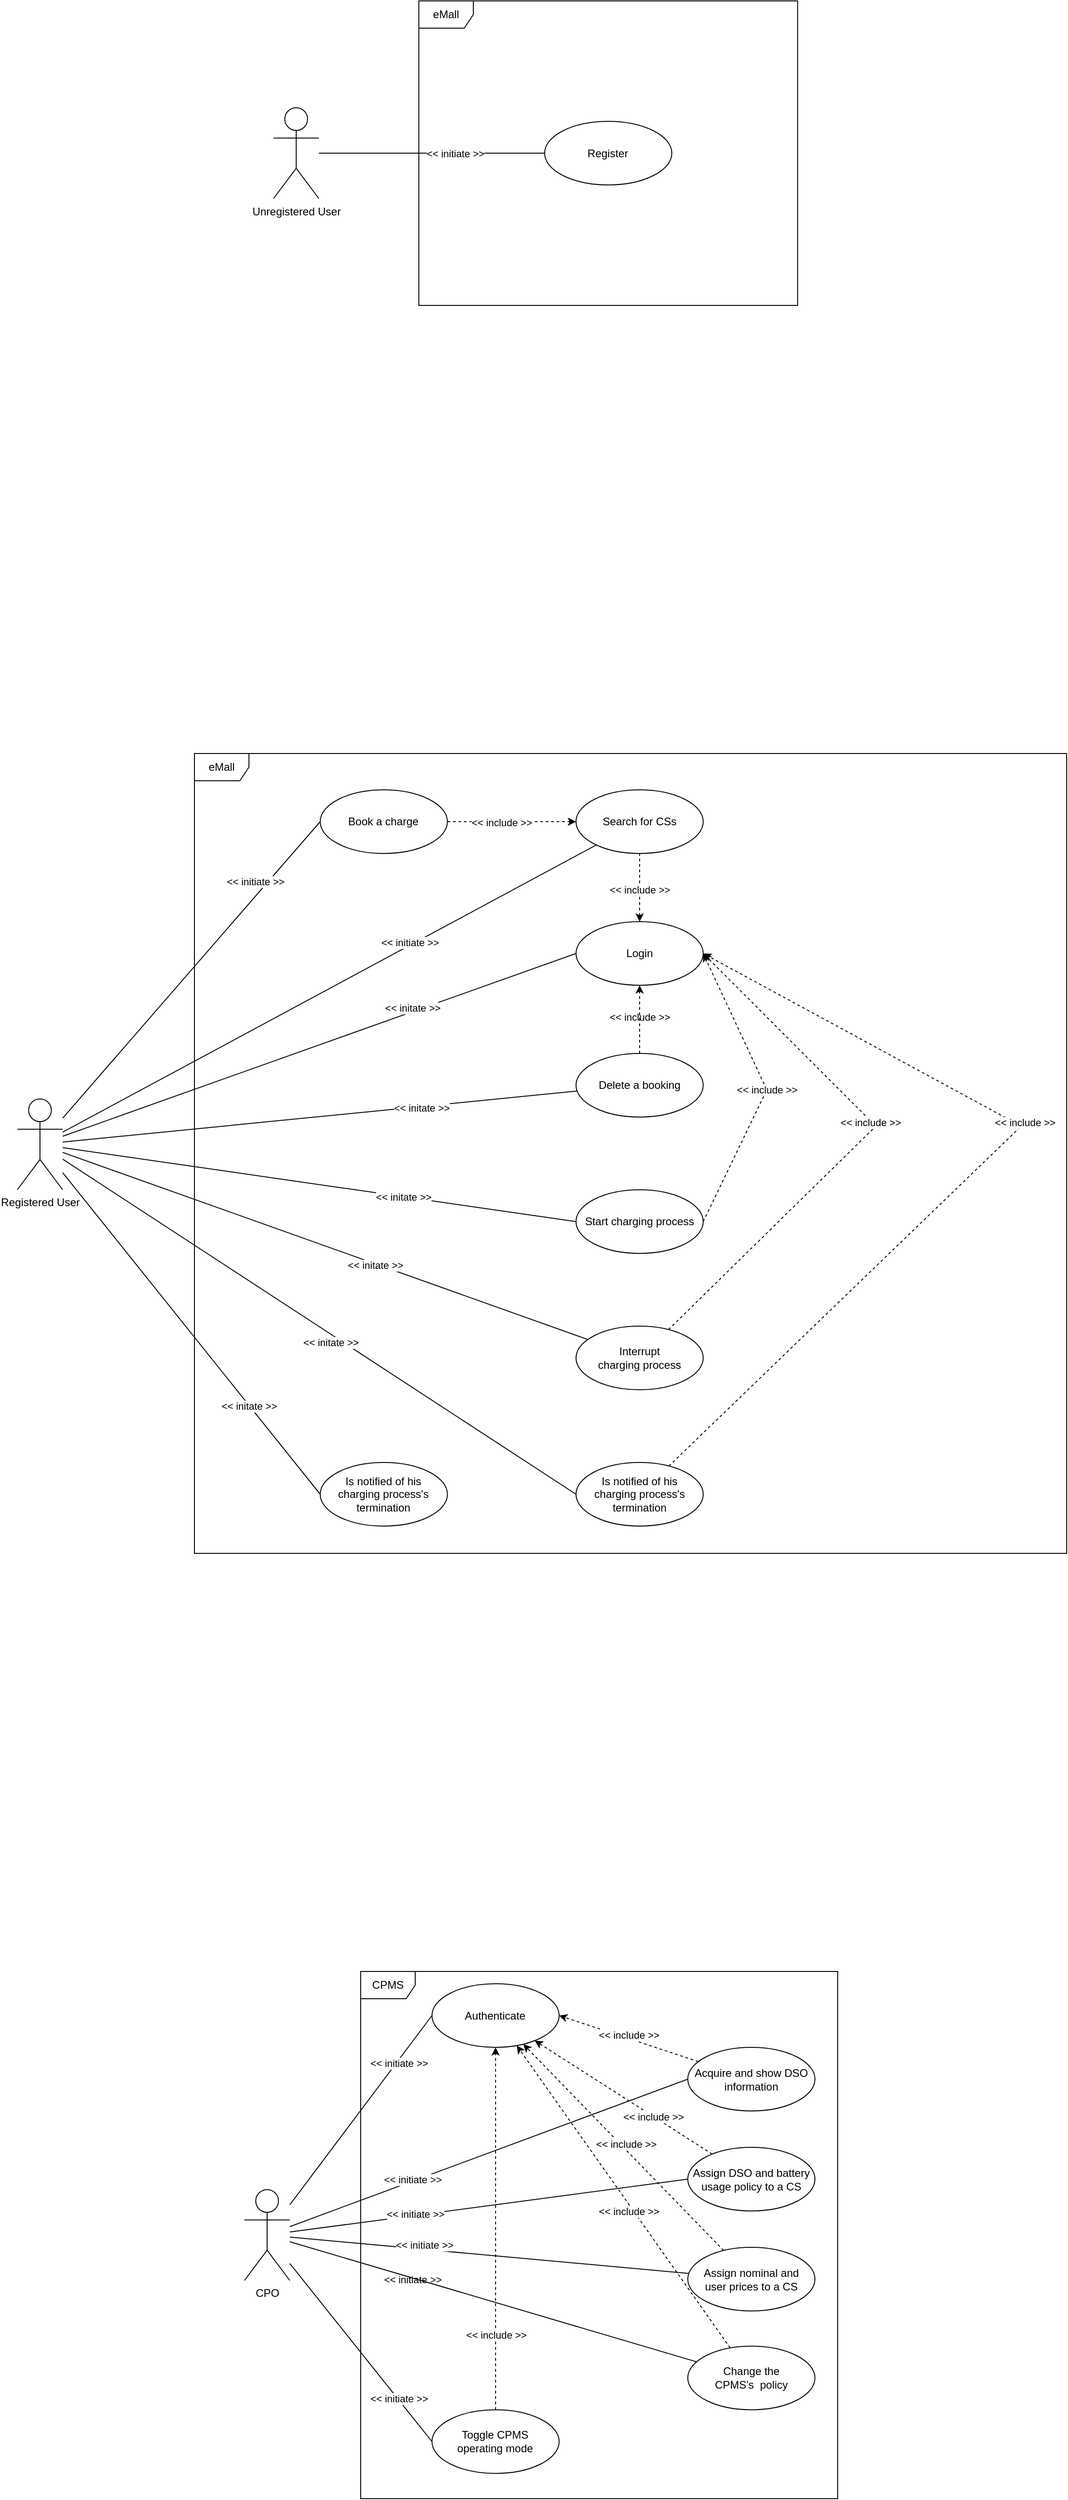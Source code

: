 <mxfile version="20.6.0" type="device"><diagram id="VmkJ4ec9ErnD-Jqvrn5z" name="Pagina-1"><mxGraphModel dx="1173" dy="583" grid="1" gridSize="10" guides="1" tooltips="1" connect="1" arrows="1" fold="1" page="1" pageScale="1" pageWidth="1200" pageHeight="1100" math="0" shadow="0"><root><mxCell id="0"/><mxCell id="1" parent="0"/><mxCell id="TpdDOl2EQPHDTydbIzFz-64" value="CPMS" style="shape=umlFrame;whiteSpace=wrap;html=1;" parent="1" vertex="1"><mxGeometry x="408" y="2550" width="525" height="580" as="geometry"/></mxCell><mxCell id="TpdDOl2EQPHDTydbIzFz-1" value="eMall" style="shape=umlFrame;whiteSpace=wrap;html=1;" parent="1" vertex="1"><mxGeometry x="472" y="382" width="416.89" height="335" as="geometry"/></mxCell><mxCell id="TpdDOl2EQPHDTydbIzFz-6" style="rounded=0;orthogonalLoop=1;jettySize=auto;html=1;endArrow=none;endFill=0;" parent="1" source="TpdDOl2EQPHDTydbIzFz-2" target="TpdDOl2EQPHDTydbIzFz-4" edge="1"><mxGeometry relative="1" as="geometry"/></mxCell><mxCell id="TpdDOl2EQPHDTydbIzFz-7" value="&amp;lt;&amp;lt; initiate &amp;gt;&amp;gt;" style="edgeLabel;html=1;align=center;verticalAlign=middle;resizable=0;points=[];" parent="TpdDOl2EQPHDTydbIzFz-6" vertex="1" connectable="0"><mxGeometry x="0.106" relative="1" as="geometry"><mxPoint x="12" as="offset"/></mxGeometry></mxCell><mxCell id="TpdDOl2EQPHDTydbIzFz-2" value="Unregistered User" style="shape=umlActor;verticalLabelPosition=bottom;verticalAlign=top;html=1;" parent="1" vertex="1"><mxGeometry x="312" y="499.5" width="50" height="100" as="geometry"/></mxCell><mxCell id="TpdDOl2EQPHDTydbIzFz-4" value="Register" style="ellipse;whiteSpace=wrap;html=1;" parent="1" vertex="1"><mxGeometry x="610.45" y="514.5" width="140" height="70" as="geometry"/></mxCell><mxCell id="TpdDOl2EQPHDTydbIzFz-8" value="eMall" style="shape=umlFrame;whiteSpace=wrap;html=1;" parent="1" vertex="1"><mxGeometry x="225" y="1210" width="960" height="880" as="geometry"/></mxCell><mxCell id="TpdDOl2EQPHDTydbIzFz-9" style="rounded=0;orthogonalLoop=1;jettySize=auto;html=1;endArrow=none;endFill=0;" parent="1" source="TpdDOl2EQPHDTydbIzFz-11" target="TpdDOl2EQPHDTydbIzFz-12" edge="1"><mxGeometry relative="1" as="geometry"/></mxCell><mxCell id="TpdDOl2EQPHDTydbIzFz-10" value="&amp;lt;&amp;lt; initiate &amp;gt;&amp;gt;" style="edgeLabel;html=1;align=center;verticalAlign=middle;resizable=0;points=[];" parent="TpdDOl2EQPHDTydbIzFz-9" vertex="1" connectable="0"><mxGeometry x="0.106" relative="1" as="geometry"><mxPoint x="57" y="-34" as="offset"/></mxGeometry></mxCell><mxCell id="TpdDOl2EQPHDTydbIzFz-23" style="edgeStyle=none;rounded=0;orthogonalLoop=1;jettySize=auto;html=1;entryX=0;entryY=0.5;entryDx=0;entryDy=0;endArrow=none;endFill=0;" parent="1" source="TpdDOl2EQPHDTydbIzFz-11" target="TpdDOl2EQPHDTydbIzFz-13" edge="1"><mxGeometry relative="1" as="geometry"/></mxCell><mxCell id="TpdDOl2EQPHDTydbIzFz-24" value="&amp;lt;&amp;lt; initiate &amp;gt;&amp;gt;" style="edgeLabel;html=1;align=center;verticalAlign=middle;resizable=0;points=[];" parent="TpdDOl2EQPHDTydbIzFz-23" vertex="1" connectable="0"><mxGeometry x="0.129" relative="1" as="geometry"><mxPoint x="52" y="-76" as="offset"/></mxGeometry></mxCell><mxCell id="TpdDOl2EQPHDTydbIzFz-26" style="edgeStyle=none;rounded=0;orthogonalLoop=1;jettySize=auto;html=1;entryX=0;entryY=0.5;entryDx=0;entryDy=0;startArrow=none;startFill=0;endArrow=none;endFill=0;" parent="1" source="TpdDOl2EQPHDTydbIzFz-11" target="TpdDOl2EQPHDTydbIzFz-25" edge="1"><mxGeometry relative="1" as="geometry"/></mxCell><mxCell id="TpdDOl2EQPHDTydbIzFz-35" style="edgeStyle=none;rounded=0;orthogonalLoop=1;jettySize=auto;html=1;entryX=0.019;entryY=0.589;entryDx=0;entryDy=0;entryPerimeter=0;startArrow=none;startFill=0;endArrow=none;endFill=0;" parent="1" source="TpdDOl2EQPHDTydbIzFz-11" target="TpdDOl2EQPHDTydbIzFz-34" edge="1"><mxGeometry relative="1" as="geometry"/></mxCell><mxCell id="TpdDOl2EQPHDTydbIzFz-40" style="edgeStyle=none;rounded=0;orthogonalLoop=1;jettySize=auto;html=1;entryX=0;entryY=0.5;entryDx=0;entryDy=0;startArrow=none;startFill=0;endArrow=none;endFill=0;" parent="1" source="TpdDOl2EQPHDTydbIzFz-11" target="TpdDOl2EQPHDTydbIzFz-39" edge="1"><mxGeometry relative="1" as="geometry"/></mxCell><mxCell id="TpdDOl2EQPHDTydbIzFz-51" style="edgeStyle=none;rounded=0;orthogonalLoop=1;jettySize=auto;html=1;entryX=0;entryY=0.5;entryDx=0;entryDy=0;startArrow=none;startFill=0;endArrow=none;endFill=0;" parent="1" source="TpdDOl2EQPHDTydbIzFz-11" target="TpdDOl2EQPHDTydbIzFz-50" edge="1"><mxGeometry relative="1" as="geometry"/></mxCell><mxCell id="TpdDOl2EQPHDTydbIzFz-57" style="edgeStyle=none;rounded=0;orthogonalLoop=1;jettySize=auto;html=1;entryX=0;entryY=0.5;entryDx=0;entryDy=0;startArrow=none;startFill=0;endArrow=none;endFill=0;" parent="1" source="TpdDOl2EQPHDTydbIzFz-11" target="TpdDOl2EQPHDTydbIzFz-56" edge="1"><mxGeometry relative="1" as="geometry"/></mxCell><mxCell id="TpdDOl2EQPHDTydbIzFz-11" value="Registered User" style="shape=umlActor;verticalLabelPosition=bottom;verticalAlign=top;html=1;" parent="1" vertex="1"><mxGeometry x="30" y="1590" width="50" height="100" as="geometry"/></mxCell><mxCell id="TpdDOl2EQPHDTydbIzFz-21" style="rounded=0;orthogonalLoop=1;jettySize=auto;html=1;endArrow=none;endFill=0;startArrow=classic;startFill=1;dashed=1;" parent="1" source="TpdDOl2EQPHDTydbIzFz-12" target="TpdDOl2EQPHDTydbIzFz-13" edge="1"><mxGeometry relative="1" as="geometry"/></mxCell><mxCell id="TpdDOl2EQPHDTydbIzFz-22" value="&amp;lt;&amp;lt; include &amp;gt;&amp;gt;" style="edgeLabel;html=1;align=center;verticalAlign=middle;resizable=0;points=[];" parent="TpdDOl2EQPHDTydbIzFz-21" vertex="1" connectable="0"><mxGeometry x="0.161" y="1" relative="1" as="geometry"><mxPoint as="offset"/></mxGeometry></mxCell><mxCell id="TpdDOl2EQPHDTydbIzFz-12" value="Search for CSs" style="ellipse;whiteSpace=wrap;html=1;" parent="1" vertex="1"><mxGeometry x="645" y="1250" width="140" height="70" as="geometry"/></mxCell><mxCell id="TpdDOl2EQPHDTydbIzFz-13" value="Book a charge" style="ellipse;whiteSpace=wrap;html=1;" parent="1" vertex="1"><mxGeometry x="363.45" y="1250" width="140" height="70" as="geometry"/></mxCell><mxCell id="TpdDOl2EQPHDTydbIzFz-28" style="edgeStyle=none;rounded=0;orthogonalLoop=1;jettySize=auto;html=1;dashed=1;startArrow=classic;startFill=1;endArrow=none;endFill=0;" parent="1" source="TpdDOl2EQPHDTydbIzFz-25" target="TpdDOl2EQPHDTydbIzFz-12" edge="1"><mxGeometry relative="1" as="geometry"/></mxCell><mxCell id="TpdDOl2EQPHDTydbIzFz-25" value="Login" style="ellipse;whiteSpace=wrap;html=1;" parent="1" vertex="1"><mxGeometry x="645" y="1395" width="140" height="70" as="geometry"/></mxCell><mxCell id="TpdDOl2EQPHDTydbIzFz-31" value="&amp;lt;&amp;lt; include &amp;gt;&amp;gt;" style="edgeLabel;html=1;align=center;verticalAlign=middle;resizable=0;points=[];" parent="1" vertex="1" connectable="0"><mxGeometry x="715" y="1500.003" as="geometry"/></mxCell><mxCell id="TpdDOl2EQPHDTydbIzFz-36" style="edgeStyle=none;rounded=0;orthogonalLoop=1;jettySize=auto;html=1;startArrow=none;startFill=0;endArrow=classic;endFill=1;dashed=1;" parent="1" source="TpdDOl2EQPHDTydbIzFz-34" target="TpdDOl2EQPHDTydbIzFz-25" edge="1"><mxGeometry relative="1" as="geometry"/></mxCell><mxCell id="TpdDOl2EQPHDTydbIzFz-34" value="Delete a booking" style="ellipse;whiteSpace=wrap;html=1;" parent="1" vertex="1"><mxGeometry x="645" y="1540" width="140" height="70" as="geometry"/></mxCell><mxCell id="TpdDOl2EQPHDTydbIzFz-37" value="&amp;lt;&amp;lt; include &amp;gt;&amp;gt;" style="edgeLabel;html=1;align=center;verticalAlign=middle;resizable=0;points=[];" parent="1" vertex="1" connectable="0"><mxGeometry x="715" y="1360.003" as="geometry"/></mxCell><mxCell id="TpdDOl2EQPHDTydbIzFz-38" value="&amp;lt;&amp;lt; initate &amp;gt;&amp;gt;" style="edgeLabel;html=1;align=center;verticalAlign=middle;resizable=0;points=[];" parent="1" vertex="1" connectable="0"><mxGeometry x="475.0" y="1600.002" as="geometry"/></mxCell><mxCell id="TpdDOl2EQPHDTydbIzFz-41" style="edgeStyle=none;rounded=0;orthogonalLoop=1;jettySize=auto;html=1;entryX=1;entryY=0.5;entryDx=0;entryDy=0;dashed=1;startArrow=none;startFill=0;endArrow=classic;endFill=1;exitX=1;exitY=0.5;exitDx=0;exitDy=0;" parent="1" source="TpdDOl2EQPHDTydbIzFz-39" target="TpdDOl2EQPHDTydbIzFz-25" edge="1"><mxGeometry relative="1" as="geometry"><Array as="points"><mxPoint x="855" y="1580"/></Array></mxGeometry></mxCell><mxCell id="TpdDOl2EQPHDTydbIzFz-39" value="Start charging process" style="ellipse;whiteSpace=wrap;html=1;" parent="1" vertex="1"><mxGeometry x="645" y="1690" width="140" height="70" as="geometry"/></mxCell><mxCell id="TpdDOl2EQPHDTydbIzFz-42" value="&amp;lt;&amp;lt; initate &amp;gt;&amp;gt;" style="edgeLabel;html=1;align=center;verticalAlign=middle;resizable=0;points=[];" parent="1" vertex="1" connectable="0"><mxGeometry x="465.0" y="1490.002" as="geometry"/></mxCell><mxCell id="TpdDOl2EQPHDTydbIzFz-44" value="&amp;lt;&amp;lt; include &amp;gt;&amp;gt;" style="edgeLabel;html=1;align=center;verticalAlign=middle;resizable=0;points=[];" parent="1" vertex="1" connectable="0"><mxGeometry x="855" y="1580.003" as="geometry"/></mxCell><mxCell id="TpdDOl2EQPHDTydbIzFz-46" style="edgeStyle=none;rounded=0;orthogonalLoop=1;jettySize=auto;html=1;startArrow=none;startFill=0;endArrow=none;endFill=0;" parent="1" source="TpdDOl2EQPHDTydbIzFz-45" target="TpdDOl2EQPHDTydbIzFz-11" edge="1"><mxGeometry relative="1" as="geometry"/></mxCell><mxCell id="TpdDOl2EQPHDTydbIzFz-48" style="edgeStyle=none;rounded=0;orthogonalLoop=1;jettySize=auto;html=1;entryX=1;entryY=0.5;entryDx=0;entryDy=0;startArrow=none;startFill=0;endArrow=classic;endFill=1;dashed=1;" parent="1" source="TpdDOl2EQPHDTydbIzFz-45" target="TpdDOl2EQPHDTydbIzFz-25" edge="1"><mxGeometry relative="1" as="geometry"><Array as="points"><mxPoint x="975" y="1620"/></Array></mxGeometry></mxCell><mxCell id="TpdDOl2EQPHDTydbIzFz-45" value="&lt;div&gt;Interrupt&lt;/div&gt;&lt;div&gt;charging process&lt;br&gt;&lt;/div&gt;" style="ellipse;whiteSpace=wrap;html=1;" parent="1" vertex="1"><mxGeometry x="645" y="1840" width="140" height="70" as="geometry"/></mxCell><mxCell id="TpdDOl2EQPHDTydbIzFz-47" value="&amp;lt;&amp;lt; initate &amp;gt;&amp;gt;" style="edgeLabel;html=1;align=center;verticalAlign=middle;resizable=0;points=[];" parent="1" vertex="1" connectable="0"><mxGeometry x="465.0" y="1650.002" as="geometry"><mxPoint x="-10" y="48" as="offset"/></mxGeometry></mxCell><mxCell id="TpdDOl2EQPHDTydbIzFz-49" value="&amp;lt;&amp;lt; include &amp;gt;&amp;gt;" style="edgeLabel;html=1;align=center;verticalAlign=middle;resizable=0;points=[];" parent="1" vertex="1" connectable="0"><mxGeometry x="865" y="1590.003" as="geometry"><mxPoint x="104" y="26" as="offset"/></mxGeometry></mxCell><mxCell id="TpdDOl2EQPHDTydbIzFz-53" style="edgeStyle=none;rounded=0;orthogonalLoop=1;jettySize=auto;html=1;entryX=1;entryY=0.5;entryDx=0;entryDy=0;startArrow=none;startFill=0;endArrow=classic;endFill=1;dashed=1;" parent="1" source="TpdDOl2EQPHDTydbIzFz-50" target="TpdDOl2EQPHDTydbIzFz-25" edge="1"><mxGeometry relative="1" as="geometry"><Array as="points"><mxPoint x="1135" y="1620"/></Array></mxGeometry></mxCell><mxCell id="TpdDOl2EQPHDTydbIzFz-50" value="&lt;div&gt;Is notified of his&lt;/div&gt;&lt;div&gt;charging process's&lt;/div&gt;&lt;div&gt;termination&lt;br&gt;&lt;/div&gt;" style="ellipse;whiteSpace=wrap;html=1;" parent="1" vertex="1"><mxGeometry x="645" y="1990" width="140" height="70" as="geometry"/></mxCell><mxCell id="TpdDOl2EQPHDTydbIzFz-54" value="&amp;lt;&amp;lt; include &amp;gt;&amp;gt;" style="edgeLabel;html=1;align=center;verticalAlign=middle;resizable=0;points=[];" parent="1" vertex="1" connectable="0"><mxGeometry x="1035" y="1590.003" as="geometry"><mxPoint x="104" y="26" as="offset"/></mxGeometry></mxCell><mxCell id="TpdDOl2EQPHDTydbIzFz-55" value="&amp;lt;&amp;lt; initate &amp;gt;&amp;gt;" style="edgeLabel;html=1;align=center;verticalAlign=middle;resizable=0;points=[];" parent="1" vertex="1" connectable="0"><mxGeometry x="433.45" y="1725.002" as="geometry"><mxPoint x="-10" y="48" as="offset"/></mxGeometry></mxCell><mxCell id="TpdDOl2EQPHDTydbIzFz-56" value="&lt;div&gt;Is notified of his&lt;/div&gt;&lt;div&gt;charging process's&lt;/div&gt;&lt;div&gt;termination&lt;br&gt;&lt;/div&gt;" style="ellipse;whiteSpace=wrap;html=1;" parent="1" vertex="1"><mxGeometry x="363.45" y="1990" width="140" height="70" as="geometry"/></mxCell><mxCell id="TpdDOl2EQPHDTydbIzFz-58" value="&amp;lt;&amp;lt; initate &amp;gt;&amp;gt;" style="edgeLabel;html=1;align=center;verticalAlign=middle;resizable=0;points=[];" parent="1" vertex="1" connectable="0"><mxGeometry x="385.0" y="1810.002" as="geometry"><mxPoint x="-10" y="48" as="offset"/></mxGeometry></mxCell><mxCell id="TpdDOl2EQPHDTydbIzFz-59" value="&amp;lt;&amp;lt; initate &amp;gt;&amp;gt;" style="edgeLabel;html=1;align=center;verticalAlign=middle;resizable=0;points=[];" parent="1" vertex="1" connectable="0"><mxGeometry x="295.0" y="1880.002" as="geometry"><mxPoint x="-10" y="48" as="offset"/></mxGeometry></mxCell><mxCell id="TpdDOl2EQPHDTydbIzFz-69" style="edgeStyle=none;rounded=0;orthogonalLoop=1;jettySize=auto;html=1;entryX=0;entryY=0.5;entryDx=0;entryDy=0;startArrow=none;startFill=0;endArrow=none;endFill=0;" parent="1" source="TpdDOl2EQPHDTydbIzFz-63" target="TpdDOl2EQPHDTydbIzFz-67" edge="1"><mxGeometry relative="1" as="geometry"/></mxCell><mxCell id="TpdDOl2EQPHDTydbIzFz-82" value="&amp;lt;&amp;lt; initiate &amp;gt;&amp;gt;" style="edgeLabel;html=1;align=center;verticalAlign=middle;resizable=0;points=[];" parent="TpdDOl2EQPHDTydbIzFz-69" vertex="1" connectable="0"><mxGeometry x="-0.158" y="-1" relative="1" as="geometry"><mxPoint x="53" y="-69" as="offset"/></mxGeometry></mxCell><mxCell id="TpdDOl2EQPHDTydbIzFz-71" style="edgeStyle=none;rounded=0;orthogonalLoop=1;jettySize=auto;html=1;entryX=0;entryY=0.5;entryDx=0;entryDy=0;startArrow=none;startFill=0;endArrow=none;endFill=0;" parent="1" source="TpdDOl2EQPHDTydbIzFz-63" target="TpdDOl2EQPHDTydbIzFz-70" edge="1"><mxGeometry relative="1" as="geometry"/></mxCell><mxCell id="TpdDOl2EQPHDTydbIzFz-76" style="edgeStyle=none;rounded=0;orthogonalLoop=1;jettySize=auto;html=1;entryX=0;entryY=0.5;entryDx=0;entryDy=0;startArrow=none;startFill=0;endArrow=none;endFill=0;" parent="1" source="TpdDOl2EQPHDTydbIzFz-63" target="TpdDOl2EQPHDTydbIzFz-75" edge="1"><mxGeometry relative="1" as="geometry"/></mxCell><mxCell id="TpdDOl2EQPHDTydbIzFz-79" style="edgeStyle=none;rounded=0;orthogonalLoop=1;jettySize=auto;html=1;entryX=0;entryY=0.5;entryDx=0;entryDy=0;startArrow=none;startFill=0;endArrow=none;endFill=0;" parent="1" source="TpdDOl2EQPHDTydbIzFz-63" target="TpdDOl2EQPHDTydbIzFz-78" edge="1"><mxGeometry relative="1" as="geometry"/></mxCell><mxCell id="TpdDOl2EQPHDTydbIzFz-63" value="CPO" style="shape=umlActor;verticalLabelPosition=bottom;verticalAlign=top;html=1;" parent="1" vertex="1"><mxGeometry x="280" y="2790" width="50" height="100" as="geometry"/></mxCell><mxCell id="TpdDOl2EQPHDTydbIzFz-67" value="Authenticate" style="ellipse;whiteSpace=wrap;html=1;" parent="1" vertex="1"><mxGeometry x="486.45" y="2563.5" width="140" height="70" as="geometry"/></mxCell><mxCell id="TpdDOl2EQPHDTydbIzFz-74" style="edgeStyle=none;rounded=0;orthogonalLoop=1;jettySize=auto;html=1;entryX=1;entryY=0.5;entryDx=0;entryDy=0;startArrow=none;startFill=0;endArrow=classic;endFill=1;dashed=1;" parent="1" source="TpdDOl2EQPHDTydbIzFz-70" target="TpdDOl2EQPHDTydbIzFz-67" edge="1"><mxGeometry relative="1" as="geometry"/></mxCell><mxCell id="TpdDOl2EQPHDTydbIzFz-70" value="&lt;div&gt;Acquire and show DSO&lt;/div&gt;&lt;div&gt;information&lt;/div&gt;" style="ellipse;whiteSpace=wrap;html=1;" parent="1" vertex="1"><mxGeometry x="768" y="2633.5" width="140" height="70" as="geometry"/></mxCell><mxCell id="TpdDOl2EQPHDTydbIzFz-77" style="edgeStyle=none;rounded=0;orthogonalLoop=1;jettySize=auto;html=1;startArrow=none;startFill=0;endArrow=classic;endFill=1;dashed=1;" parent="1" source="TpdDOl2EQPHDTydbIzFz-75" target="TpdDOl2EQPHDTydbIzFz-67" edge="1"><mxGeometry relative="1" as="geometry"/></mxCell><mxCell id="TpdDOl2EQPHDTydbIzFz-75" value="Assign DSO and battery usage policy to a CS" style="ellipse;whiteSpace=wrap;html=1;" parent="1" vertex="1"><mxGeometry x="768" y="2743.5" width="140" height="70" as="geometry"/></mxCell><mxCell id="TpdDOl2EQPHDTydbIzFz-81" style="edgeStyle=none;rounded=0;orthogonalLoop=1;jettySize=auto;html=1;startArrow=none;startFill=0;endArrow=classic;endFill=1;dashed=1;" parent="1" source="TpdDOl2EQPHDTydbIzFz-78" target="TpdDOl2EQPHDTydbIzFz-67" edge="1"><mxGeometry relative="1" as="geometry"/></mxCell><mxCell id="TpdDOl2EQPHDTydbIzFz-86" value="&amp;lt;&amp;lt; include &amp;gt;&amp;gt;" style="edgeLabel;html=1;align=center;verticalAlign=middle;resizable=0;points=[];" parent="TpdDOl2EQPHDTydbIzFz-81" vertex="1" connectable="0"><mxGeometry x="-0.139" relative="1" as="geometry"><mxPoint y="89" as="offset"/></mxGeometry></mxCell><mxCell id="TpdDOl2EQPHDTydbIzFz-78" value="&lt;div&gt;Toggle CPMS&lt;/div&gt;&lt;div&gt;operating mode&lt;/div&gt;" style="ellipse;whiteSpace=wrap;html=1;" parent="1" vertex="1"><mxGeometry x="486.45" y="3032.25" width="140" height="70" as="geometry"/></mxCell><mxCell id="TpdDOl2EQPHDTydbIzFz-83" value="&amp;lt;&amp;lt; initiate &amp;gt;&amp;gt;" style="edgeLabel;html=1;align=center;verticalAlign=middle;resizable=0;points=[];" parent="1" vertex="1" connectable="0"><mxGeometry x="464.997" y="2778.497" as="geometry"/></mxCell><mxCell id="TpdDOl2EQPHDTydbIzFz-84" value="&amp;lt;&amp;lt; initiate &amp;gt;&amp;gt;" style="edgeLabel;html=1;align=center;verticalAlign=middle;resizable=0;points=[];" parent="1" vertex="1" connectable="0"><mxGeometry x="464.997" y="2819.997" as="geometry"><mxPoint x="3" y="-3" as="offset"/></mxGeometry></mxCell><mxCell id="TpdDOl2EQPHDTydbIzFz-85" value="&amp;lt;&amp;lt; initiate &amp;gt;&amp;gt;" style="edgeLabel;html=1;align=center;verticalAlign=middle;resizable=0;points=[];" parent="1" vertex="1" connectable="0"><mxGeometry x="464.997" y="2888.497" as="geometry"/></mxCell><mxCell id="TpdDOl2EQPHDTydbIzFz-87" value="&amp;lt;&amp;lt; include &amp;gt;&amp;gt;" style="edgeLabel;html=1;align=center;verticalAlign=middle;resizable=0;points=[];" parent="1" vertex="1" connectable="0"><mxGeometry x="730.0" y="2709.994" as="geometry"/></mxCell><mxCell id="TpdDOl2EQPHDTydbIzFz-88" value="&amp;lt;&amp;lt; include &amp;gt;&amp;gt;" style="edgeLabel;html=1;align=center;verticalAlign=middle;resizable=0;points=[];" parent="1" vertex="1" connectable="0"><mxGeometry x="703.0" y="2620.004" as="geometry"/></mxCell><mxCell id="oOMxZkr_peEDhWIlimvz-1" value="&lt;div&gt;Assign nominal and&lt;/div&gt;&lt;div&gt;user prices to a CS&lt;/div&gt;" style="ellipse;whiteSpace=wrap;html=1;" parent="1" vertex="1"><mxGeometry x="768" y="2853.5" width="140" height="70" as="geometry"/></mxCell><mxCell id="oOMxZkr_peEDhWIlimvz-2" style="edgeStyle=none;rounded=0;orthogonalLoop=1;jettySize=auto;html=1;startArrow=none;startFill=0;endArrow=none;endFill=0;" parent="1" target="oOMxZkr_peEDhWIlimvz-1" edge="1" source="TpdDOl2EQPHDTydbIzFz-63"><mxGeometry relative="1" as="geometry"><mxPoint x="313" y="2750" as="sourcePoint"/><mxPoint x="496.45" y="2908.5" as="targetPoint"/></mxGeometry></mxCell><mxCell id="oOMxZkr_peEDhWIlimvz-3" value="&amp;lt;&amp;lt; initiate &amp;gt;&amp;gt;" style="edgeLabel;html=1;align=center;verticalAlign=middle;resizable=0;points=[];" parent="1" vertex="1" connectable="0"><mxGeometry x="474.997" y="2853.497" as="geometry"><mxPoint x="3" y="-3" as="offset"/></mxGeometry></mxCell><mxCell id="oOMxZkr_peEDhWIlimvz-4" style="edgeStyle=none;rounded=0;orthogonalLoop=1;jettySize=auto;html=1;startArrow=none;startFill=0;endArrow=classic;endFill=1;dashed=1;" parent="1" source="oOMxZkr_peEDhWIlimvz-1" target="TpdDOl2EQPHDTydbIzFz-67" edge="1"><mxGeometry relative="1" as="geometry"><mxPoint x="855.601" y="2736.792" as="sourcePoint"/><mxPoint x="618.853" y="2631.705" as="targetPoint"/></mxGeometry></mxCell><mxCell id="oOMxZkr_peEDhWIlimvz-6" value="&amp;lt;&amp;lt; include &amp;gt;&amp;gt;" style="edgeLabel;html=1;align=center;verticalAlign=middle;resizable=0;points=[];" parent="1" vertex="1" connectable="0"><mxGeometry x="700.0" y="2740.004" as="geometry"/></mxCell><mxCell id="Gw-K1V_m1iK-Dcp8yyq_-1" value="&lt;div&gt;Change the&lt;/div&gt;&lt;div&gt;CPMS's&amp;nbsp; policy&lt;br&gt;&lt;/div&gt;" style="ellipse;whiteSpace=wrap;html=1;" vertex="1" parent="1"><mxGeometry x="768" y="2962.25" width="140" height="70" as="geometry"/></mxCell><mxCell id="Gw-K1V_m1iK-Dcp8yyq_-2" style="edgeStyle=none;rounded=0;orthogonalLoop=1;jettySize=auto;html=1;startArrow=none;startFill=0;endArrow=classic;endFill=1;dashed=1;" edge="1" parent="1" source="Gw-K1V_m1iK-Dcp8yyq_-1" target="TpdDOl2EQPHDTydbIzFz-67"><mxGeometry relative="1" as="geometry"><mxPoint x="817.38" y="2867.026" as="sourcePoint"/><mxPoint x="596.97" y="2639.998" as="targetPoint"/></mxGeometry></mxCell><mxCell id="Gw-K1V_m1iK-Dcp8yyq_-3" style="edgeStyle=none;rounded=0;orthogonalLoop=1;jettySize=auto;html=1;startArrow=none;startFill=0;endArrow=none;endFill=0;" edge="1" parent="1" source="TpdDOl2EQPHDTydbIzFz-63" target="Gw-K1V_m1iK-Dcp8yyq_-1"><mxGeometry relative="1" as="geometry"><mxPoint x="323" y="2760" as="sourcePoint"/><mxPoint x="786.04" y="2882.213" as="targetPoint"/></mxGeometry></mxCell><mxCell id="Gw-K1V_m1iK-Dcp8yyq_-4" value="&amp;lt;&amp;lt; include &amp;gt;&amp;gt;" style="edgeLabel;html=1;align=center;verticalAlign=middle;resizable=0;points=[];" vertex="1" connectable="0" parent="1"><mxGeometry x="703.0" y="2813.503" as="geometry"/></mxCell><mxCell id="Gw-K1V_m1iK-Dcp8yyq_-6" value="&amp;lt;&amp;lt; initiate &amp;gt;&amp;gt;" style="edgeLabel;html=1;align=center;verticalAlign=middle;resizable=0;points=[];" vertex="1" connectable="0" parent="1"><mxGeometry x="449.997" y="3019.997" as="geometry"/></mxCell></root></mxGraphModel></diagram></mxfile>